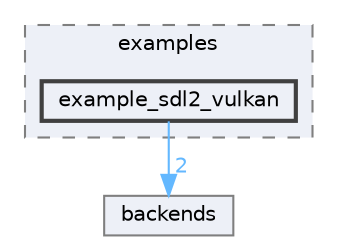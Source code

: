 digraph "runtime/imgui/examples/example_sdl2_vulkan"
{
 // LATEX_PDF_SIZE
  bgcolor="transparent";
  edge [fontname=Helvetica,fontsize=10,labelfontname=Helvetica,labelfontsize=10];
  node [fontname=Helvetica,fontsize=10,shape=box,height=0.2,width=0.4];
  compound=true
  subgraph clusterdir_ab944393f9802f1f645e8d187873bf1b {
    graph [ bgcolor="#edf0f7", pencolor="grey50", label="examples", fontname=Helvetica,fontsize=10 style="filled,dashed", URL="dir_ab944393f9802f1f645e8d187873bf1b.html",tooltip=""]
  dir_50b7d1fa2ddd8a4a843470e6d71310e2 [label="example_sdl2_vulkan", fillcolor="#edf0f7", color="grey25", style="filled,bold", URL="dir_50b7d1fa2ddd8a4a843470e6d71310e2.html",tooltip=""];
  }
  dir_248c6eab834282c3fd2db1e6009aeb27 [label="backends", fillcolor="#edf0f7", color="grey50", style="filled", URL="dir_248c6eab834282c3fd2db1e6009aeb27.html",tooltip=""];
  dir_50b7d1fa2ddd8a4a843470e6d71310e2->dir_248c6eab834282c3fd2db1e6009aeb27 [headlabel="2", labeldistance=1.5 headhref="dir_000057_000007.html" href="dir_000057_000007.html" color="steelblue1" fontcolor="steelblue1"];
}
